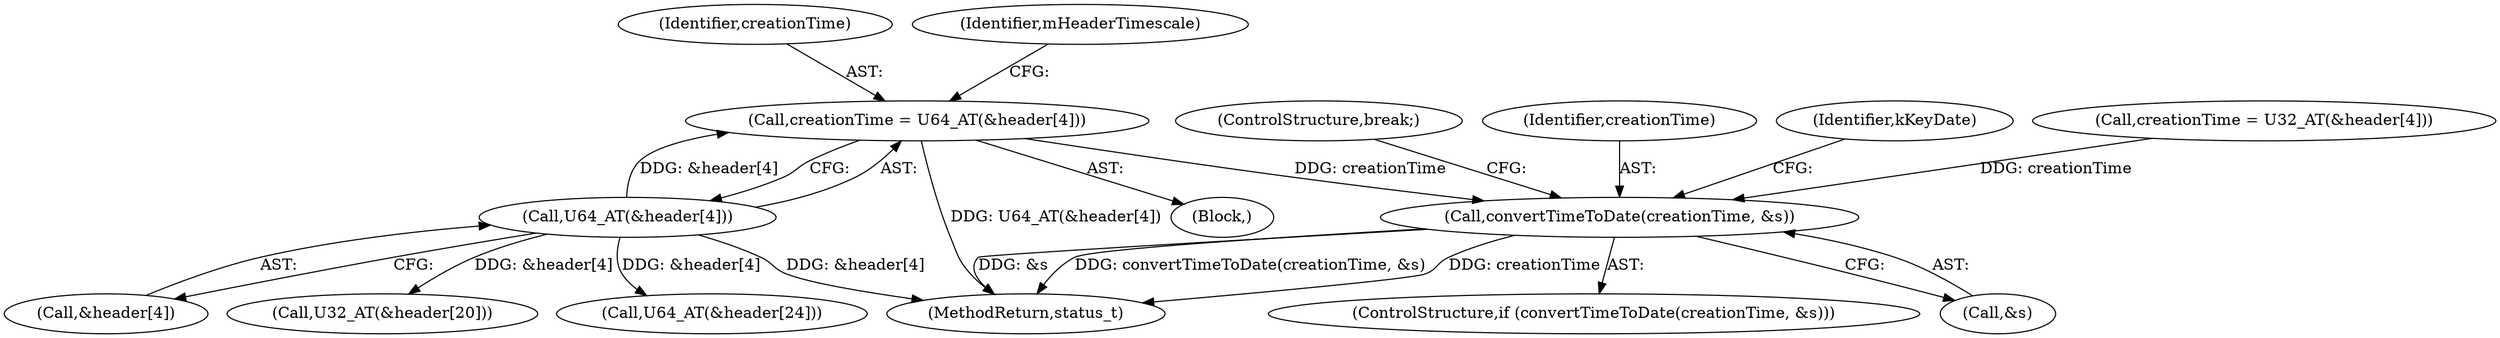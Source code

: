 digraph "0_Android_8a3a2f6ea7defe1a81bb32b3c9f3537f84749b9d@API" {
"1003139" [label="(Call,creationTime = U64_AT(&header[4]))"];
"1003141" [label="(Call,U64_AT(&header[4]))"];
"1003237" [label="(Call,convertTimeToDate(creationTime, &s))"];
"1003236" [label="(ControlStructure,if (convertTimeToDate(creationTime, &s)))"];
"1003140" [label="(Identifier,creationTime)"];
"1003923" [label="(MethodReturn,status_t)"];
"1003239" [label="(Call,&s)"];
"1003142" [label="(Call,&header[4])"];
"1003245" [label="(ControlStructure,break;)"];
"1003147" [label="(Identifier,mHeaderTimescale)"];
"1003238" [label="(Identifier,creationTime)"];
"1003139" [label="(Call,creationTime = U64_AT(&header[4]))"];
"1003138" [label="(Block,)"];
"1003243" [label="(Identifier,kKeyDate)"];
"1003148" [label="(Call,U32_AT(&header[20]))"];
"1003237" [label="(Call,convertTimeToDate(creationTime, &s))"];
"1003180" [label="(Call,creationTime = U32_AT(&header[4]))"];
"1003141" [label="(Call,U64_AT(&header[4]))"];
"1003155" [label="(Call,U64_AT(&header[24]))"];
"1003139" -> "1003138"  [label="AST: "];
"1003139" -> "1003141"  [label="CFG: "];
"1003140" -> "1003139"  [label="AST: "];
"1003141" -> "1003139"  [label="AST: "];
"1003147" -> "1003139"  [label="CFG: "];
"1003139" -> "1003923"  [label="DDG: U64_AT(&header[4])"];
"1003141" -> "1003139"  [label="DDG: &header[4]"];
"1003139" -> "1003237"  [label="DDG: creationTime"];
"1003141" -> "1003142"  [label="CFG: "];
"1003142" -> "1003141"  [label="AST: "];
"1003141" -> "1003923"  [label="DDG: &header[4]"];
"1003141" -> "1003148"  [label="DDG: &header[4]"];
"1003141" -> "1003155"  [label="DDG: &header[4]"];
"1003237" -> "1003236"  [label="AST: "];
"1003237" -> "1003239"  [label="CFG: "];
"1003238" -> "1003237"  [label="AST: "];
"1003239" -> "1003237"  [label="AST: "];
"1003243" -> "1003237"  [label="CFG: "];
"1003245" -> "1003237"  [label="CFG: "];
"1003237" -> "1003923"  [label="DDG: &s"];
"1003237" -> "1003923"  [label="DDG: convertTimeToDate(creationTime, &s)"];
"1003237" -> "1003923"  [label="DDG: creationTime"];
"1003180" -> "1003237"  [label="DDG: creationTime"];
}
